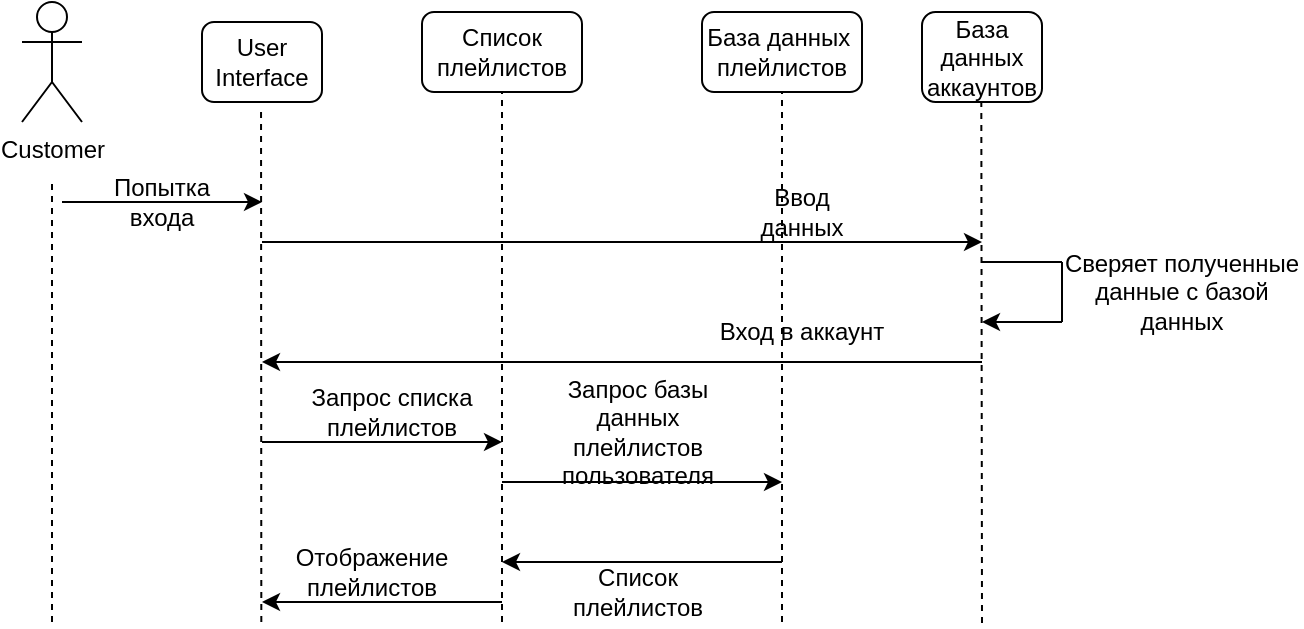 <mxfile version="21.3.2" type="device">
  <diagram id="y_H1kL0klNDf-QnOfvtK" name="Страница 1">
    <mxGraphModel dx="841" dy="484" grid="1" gridSize="10" guides="1" tooltips="1" connect="1" arrows="1" fold="1" page="1" pageScale="1" pageWidth="827" pageHeight="1169" math="0" shadow="0">
      <root>
        <mxCell id="0" />
        <mxCell id="1" parent="0" />
        <mxCell id="kuALn054rWNb2HvIlVv_-1" value="Customer" style="shape=umlActor;verticalLabelPosition=bottom;verticalAlign=top;html=1;outlineConnect=0;" parent="1" vertex="1">
          <mxGeometry x="50" y="10" width="30" height="60" as="geometry" />
        </mxCell>
        <mxCell id="kuALn054rWNb2HvIlVv_-2" value="" style="endArrow=none;dashed=1;html=1;rounded=0;" parent="1" edge="1">
          <mxGeometry width="50" height="50" relative="1" as="geometry">
            <mxPoint x="65" y="320" as="sourcePoint" />
            <mxPoint x="65" y="100" as="targetPoint" />
          </mxGeometry>
        </mxCell>
        <mxCell id="kuALn054rWNb2HvIlVv_-5" value="User Interface" style="rounded=1;whiteSpace=wrap;html=1;" parent="1" vertex="1">
          <mxGeometry x="140" y="20" width="60" height="40" as="geometry" />
        </mxCell>
        <mxCell id="kuALn054rWNb2HvIlVv_-6" value="" style="endArrow=none;dashed=1;html=1;rounded=0;entryX=0.492;entryY=1.062;entryDx=0;entryDy=0;entryPerimeter=0;" parent="1" edge="1" target="kuALn054rWNb2HvIlVv_-5">
          <mxGeometry width="50" height="50" relative="1" as="geometry">
            <mxPoint x="169.66" y="320" as="sourcePoint" />
            <mxPoint x="169.66" y="70" as="targetPoint" />
          </mxGeometry>
        </mxCell>
        <mxCell id="kuALn054rWNb2HvIlVv_-7" value="База данных&lt;br&gt;аккаунтов" style="rounded=1;whiteSpace=wrap;html=1;" parent="1" vertex="1">
          <mxGeometry x="500" y="15" width="60" height="45" as="geometry" />
        </mxCell>
        <mxCell id="kuALn054rWNb2HvIlVv_-8" value="" style="endArrow=classic;html=1;rounded=0;" parent="1" edge="1">
          <mxGeometry width="50" height="50" relative="1" as="geometry">
            <mxPoint x="70" y="110" as="sourcePoint" />
            <mxPoint x="170" y="110" as="targetPoint" />
          </mxGeometry>
        </mxCell>
        <mxCell id="kuALn054rWNb2HvIlVv_-10" value="Попытка входа" style="text;html=1;strokeColor=none;fillColor=none;align=center;verticalAlign=middle;whiteSpace=wrap;rounded=0;" parent="1" vertex="1">
          <mxGeometry x="90" y="100" width="60" height="20" as="geometry" />
        </mxCell>
        <mxCell id="kuALn054rWNb2HvIlVv_-11" value="" style="endArrow=none;dashed=1;html=1;rounded=0;" parent="1" edge="1">
          <mxGeometry x="0.2" y="-20" width="50" height="50" relative="1" as="geometry">
            <mxPoint x="530" y="320.552" as="sourcePoint" />
            <mxPoint x="529.66" y="60" as="targetPoint" />
            <mxPoint as="offset" />
          </mxGeometry>
        </mxCell>
        <mxCell id="kuALn054rWNb2HvIlVv_-12" value="" style="endArrow=classic;html=1;rounded=0;" parent="1" edge="1">
          <mxGeometry width="50" height="50" relative="1" as="geometry">
            <mxPoint x="170" y="130" as="sourcePoint" />
            <mxPoint x="530" y="130" as="targetPoint" />
          </mxGeometry>
        </mxCell>
        <mxCell id="kuALn054rWNb2HvIlVv_-14" value="Ввод данных" style="text;html=1;strokeColor=none;fillColor=none;align=center;verticalAlign=middle;whiteSpace=wrap;rounded=0;" parent="1" vertex="1">
          <mxGeometry x="410" y="100" width="60" height="30" as="geometry" />
        </mxCell>
        <mxCell id="kuALn054rWNb2HvIlVv_-15" value="" style="endArrow=none;html=1;rounded=0;" parent="1" edge="1">
          <mxGeometry width="50" height="50" relative="1" as="geometry">
            <mxPoint x="530" y="140" as="sourcePoint" />
            <mxPoint x="570" y="140" as="targetPoint" />
          </mxGeometry>
        </mxCell>
        <mxCell id="kuALn054rWNb2HvIlVv_-16" value="" style="endArrow=none;html=1;rounded=0;" parent="1" edge="1">
          <mxGeometry width="50" height="50" relative="1" as="geometry">
            <mxPoint x="570" y="140" as="sourcePoint" />
            <mxPoint x="570" y="170" as="targetPoint" />
          </mxGeometry>
        </mxCell>
        <mxCell id="kuALn054rWNb2HvIlVv_-17" value="" style="endArrow=classic;html=1;rounded=0;" parent="1" edge="1">
          <mxGeometry width="50" height="50" relative="1" as="geometry">
            <mxPoint x="570" y="170" as="sourcePoint" />
            <mxPoint x="530" y="170" as="targetPoint" />
          </mxGeometry>
        </mxCell>
        <mxCell id="kuALn054rWNb2HvIlVv_-18" value="Сверяет полученные данные с базой данных" style="text;html=1;strokeColor=none;fillColor=none;align=center;verticalAlign=middle;whiteSpace=wrap;rounded=0;" parent="1" vertex="1">
          <mxGeometry x="570" y="140" width="120" height="30" as="geometry" />
        </mxCell>
        <mxCell id="kuALn054rWNb2HvIlVv_-19" value="" style="endArrow=classic;html=1;rounded=0;" parent="1" edge="1">
          <mxGeometry width="50" height="50" relative="1" as="geometry">
            <mxPoint x="530" y="190" as="sourcePoint" />
            <mxPoint x="170" y="190" as="targetPoint" />
          </mxGeometry>
        </mxCell>
        <mxCell id="kuALn054rWNb2HvIlVv_-20" value="Вход в аккаунт" style="text;html=1;strokeColor=none;fillColor=none;align=center;verticalAlign=middle;whiteSpace=wrap;rounded=0;" parent="1" vertex="1">
          <mxGeometry x="390" y="160" width="100" height="30" as="geometry" />
        </mxCell>
        <mxCell id="kuALn054rWNb2HvIlVv_-26" value="Список плейлистов" style="rounded=1;whiteSpace=wrap;html=1;" parent="1" vertex="1">
          <mxGeometry x="250" y="15" width="80" height="40" as="geometry" />
        </mxCell>
        <mxCell id="kuALn054rWNb2HvIlVv_-27" value="" style="endArrow=none;dashed=1;html=1;rounded=0;entryX=0.5;entryY=1;entryDx=0;entryDy=0;" parent="1" target="kuALn054rWNb2HvIlVv_-26" edge="1">
          <mxGeometry width="50" height="50" relative="1" as="geometry">
            <mxPoint x="290" y="320" as="sourcePoint" />
            <mxPoint x="320" y="120" as="targetPoint" />
          </mxGeometry>
        </mxCell>
        <mxCell id="kuALn054rWNb2HvIlVv_-28" value="" style="endArrow=classic;html=1;rounded=0;" parent="1" edge="1">
          <mxGeometry width="50" height="50" relative="1" as="geometry">
            <mxPoint x="170" y="230" as="sourcePoint" />
            <mxPoint x="290" y="230" as="targetPoint" />
          </mxGeometry>
        </mxCell>
        <mxCell id="kuALn054rWNb2HvIlVv_-29" value="Запрос списка плейлистов" style="text;html=1;strokeColor=none;fillColor=none;align=center;verticalAlign=middle;whiteSpace=wrap;rounded=0;" parent="1" vertex="1">
          <mxGeometry x="190" y="200" width="90" height="30" as="geometry" />
        </mxCell>
        <mxCell id="kuALn054rWNb2HvIlVv_-30" value="База данных&amp;nbsp;&lt;br&gt;плейлистов" style="rounded=1;whiteSpace=wrap;html=1;" parent="1" vertex="1">
          <mxGeometry x="390" y="15" width="80" height="40" as="geometry" />
        </mxCell>
        <mxCell id="kuALn054rWNb2HvIlVv_-31" value="" style="endArrow=none;dashed=1;html=1;rounded=0;entryX=0.5;entryY=1;entryDx=0;entryDy=0;" parent="1" target="kuALn054rWNb2HvIlVv_-30" edge="1">
          <mxGeometry width="50" height="50" relative="1" as="geometry">
            <mxPoint x="430" y="320" as="sourcePoint" />
            <mxPoint x="320" y="160" as="targetPoint" />
          </mxGeometry>
        </mxCell>
        <mxCell id="kuALn054rWNb2HvIlVv_-33" value="" style="endArrow=classic;html=1;rounded=0;" parent="1" edge="1">
          <mxGeometry width="50" height="50" relative="1" as="geometry">
            <mxPoint x="290" y="250" as="sourcePoint" />
            <mxPoint x="430" y="250" as="targetPoint" />
          </mxGeometry>
        </mxCell>
        <mxCell id="kuALn054rWNb2HvIlVv_-34" value="Запрос базы данных плейлистов пользователя" style="text;html=1;strokeColor=none;fillColor=none;align=center;verticalAlign=middle;whiteSpace=wrap;rounded=0;" parent="1" vertex="1">
          <mxGeometry x="303" y="210" width="110" height="30" as="geometry" />
        </mxCell>
        <mxCell id="kuALn054rWNb2HvIlVv_-35" value="" style="endArrow=classic;html=1;rounded=0;" parent="1" edge="1">
          <mxGeometry width="50" height="50" relative="1" as="geometry">
            <mxPoint x="430" y="290" as="sourcePoint" />
            <mxPoint x="290" y="290" as="targetPoint" />
          </mxGeometry>
        </mxCell>
        <mxCell id="kuALn054rWNb2HvIlVv_-37" value="Список плейлистов" style="text;html=1;strokeColor=none;fillColor=none;align=center;verticalAlign=middle;whiteSpace=wrap;rounded=0;" parent="1" vertex="1">
          <mxGeometry x="312" y="290" width="92" height="30" as="geometry" />
        </mxCell>
        <mxCell id="kuALn054rWNb2HvIlVv_-38" value="" style="endArrow=classic;html=1;rounded=0;" parent="1" edge="1">
          <mxGeometry width="50" height="50" relative="1" as="geometry">
            <mxPoint x="290" y="310" as="sourcePoint" />
            <mxPoint x="170" y="310" as="targetPoint" />
          </mxGeometry>
        </mxCell>
        <mxCell id="kuALn054rWNb2HvIlVv_-39" value="Отображение плейлистов" style="text;html=1;strokeColor=none;fillColor=none;align=center;verticalAlign=middle;whiteSpace=wrap;rounded=0;" parent="1" vertex="1">
          <mxGeometry x="180" y="280" width="90" height="30" as="geometry" />
        </mxCell>
      </root>
    </mxGraphModel>
  </diagram>
</mxfile>
